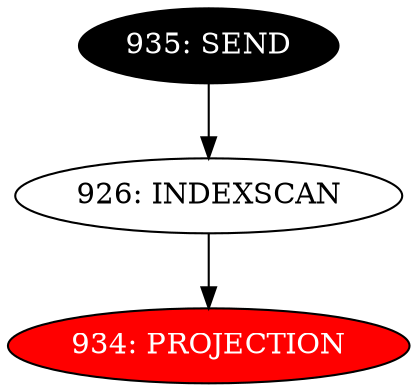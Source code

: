 digraph name {
926 [label="926: INDEXSCAN" ];
926 -> 934;
934 [label="934: PROJECTION" fontcolor="white" style="filled" fillcolor="red"];
935 [label="935: SEND" fontcolor="white" style="filled" fillcolor="black"];
935 -> 926;

}

